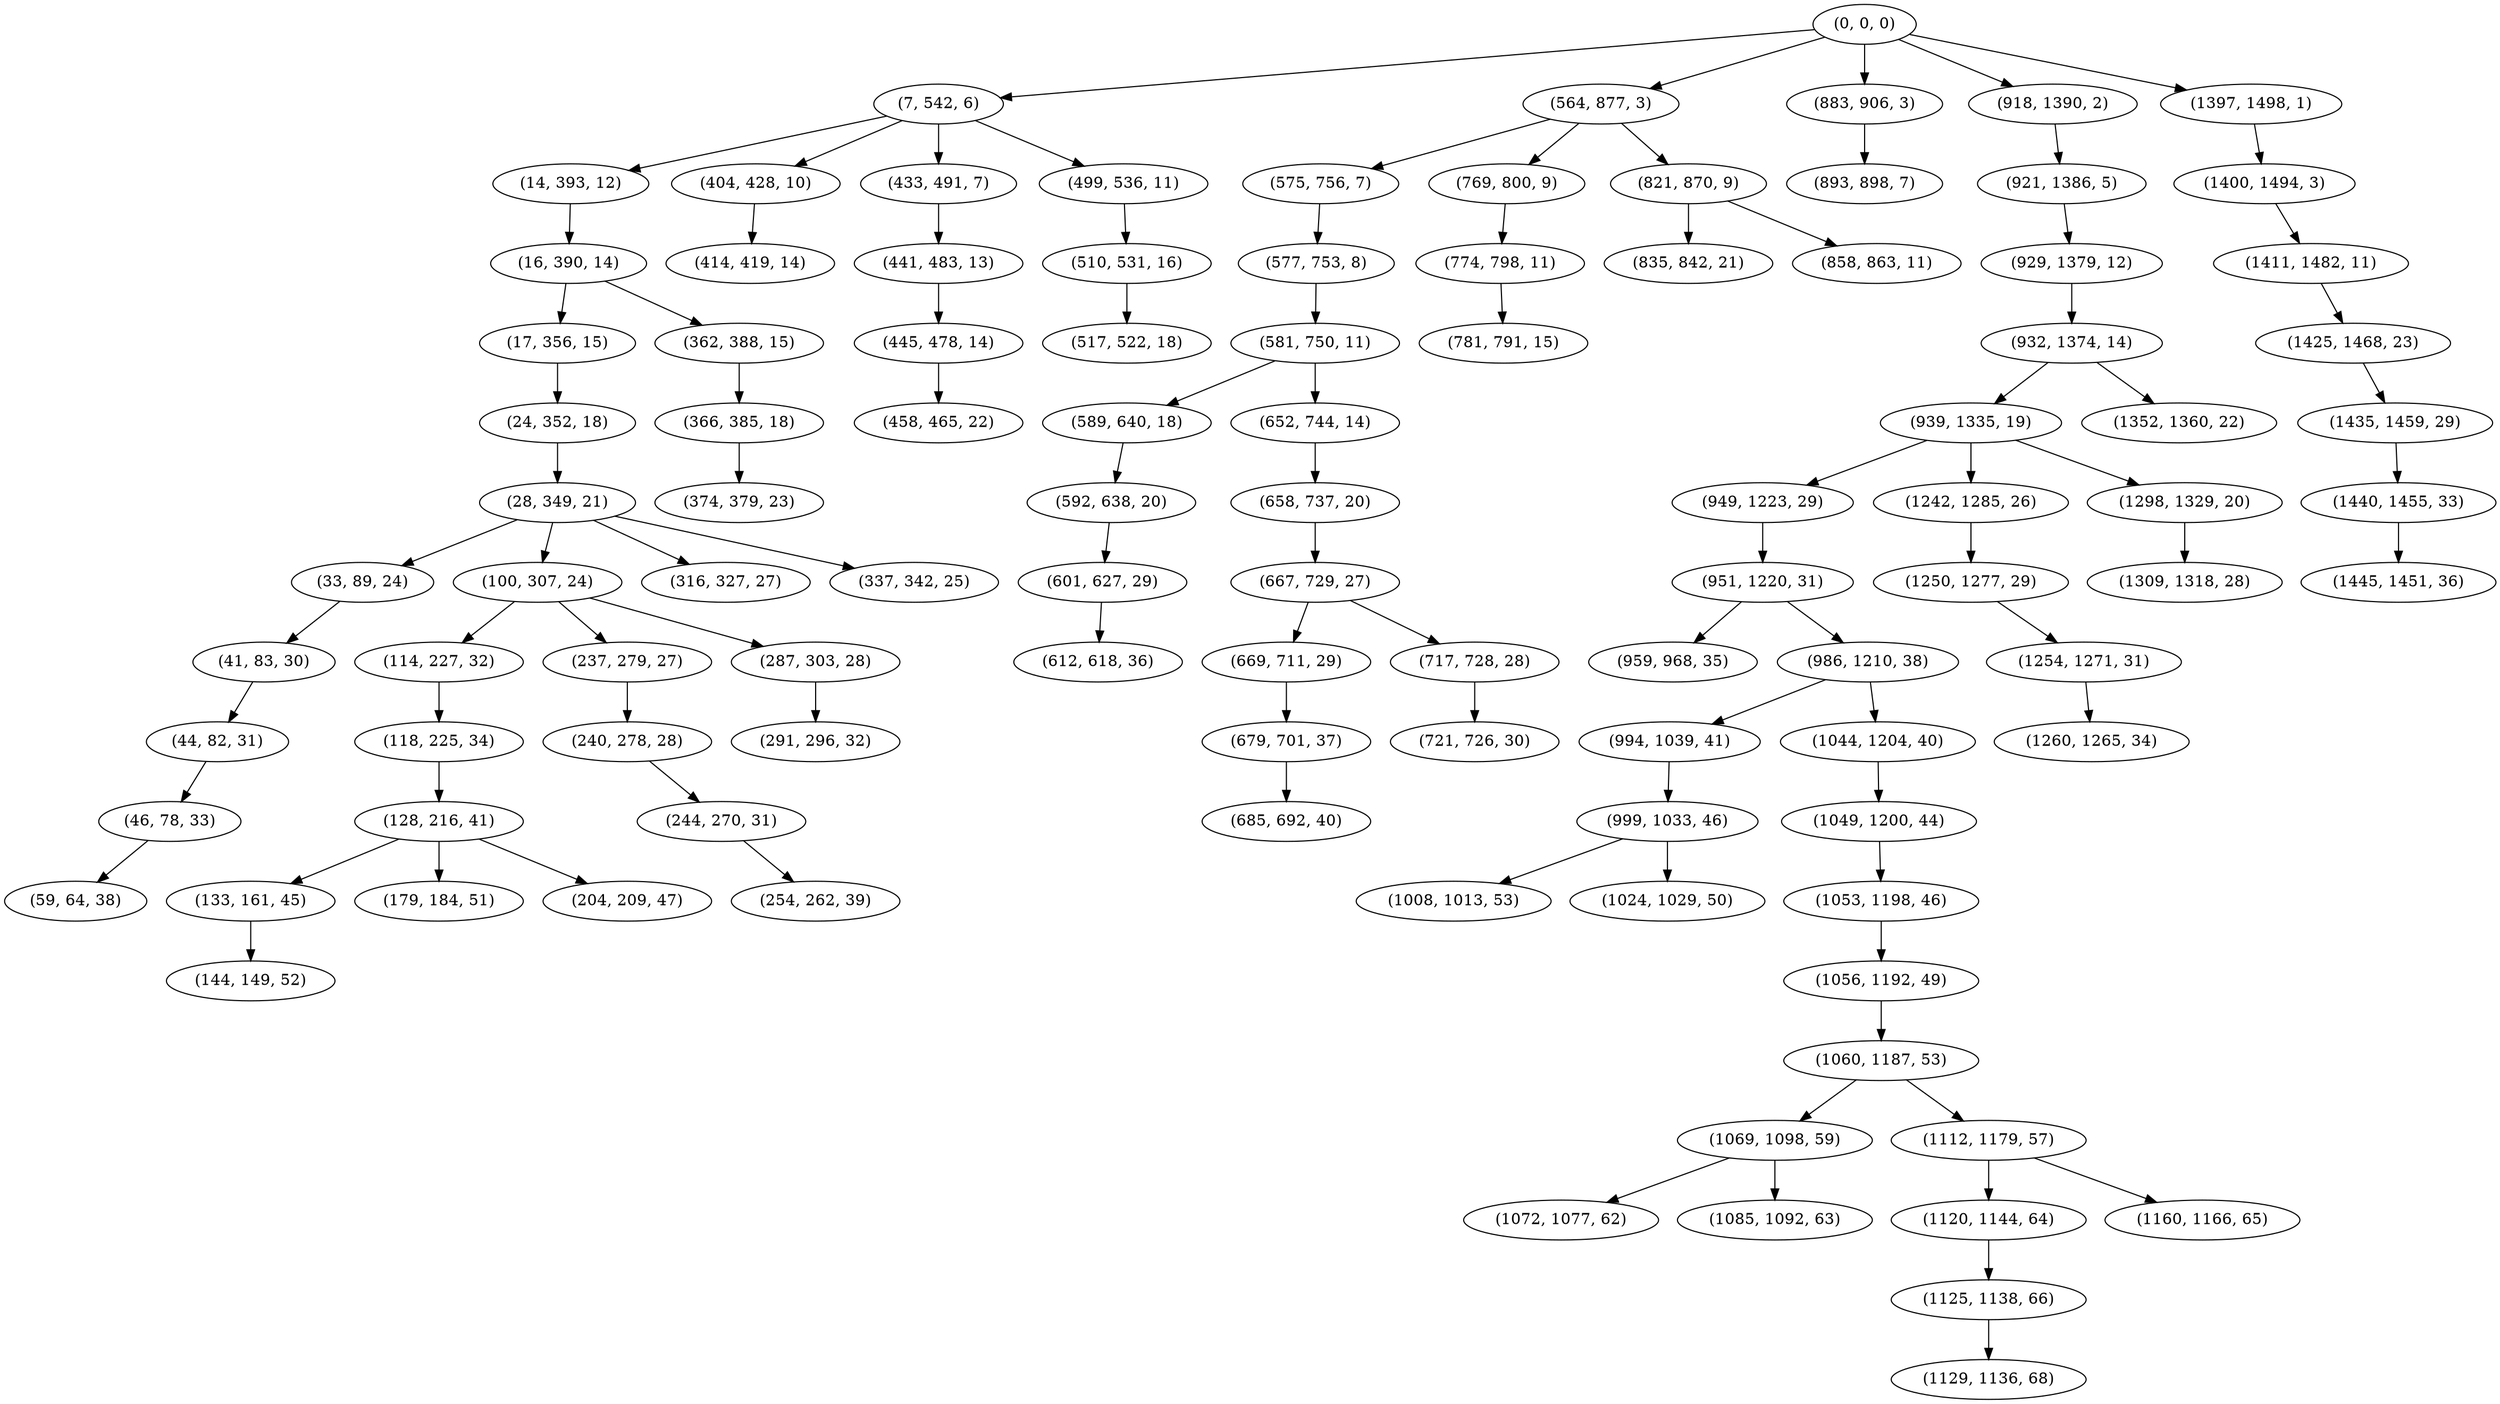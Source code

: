digraph tree {
    "(0, 0, 0)";
    "(7, 542, 6)";
    "(14, 393, 12)";
    "(16, 390, 14)";
    "(17, 356, 15)";
    "(24, 352, 18)";
    "(28, 349, 21)";
    "(33, 89, 24)";
    "(41, 83, 30)";
    "(44, 82, 31)";
    "(46, 78, 33)";
    "(59, 64, 38)";
    "(100, 307, 24)";
    "(114, 227, 32)";
    "(118, 225, 34)";
    "(128, 216, 41)";
    "(133, 161, 45)";
    "(144, 149, 52)";
    "(179, 184, 51)";
    "(204, 209, 47)";
    "(237, 279, 27)";
    "(240, 278, 28)";
    "(244, 270, 31)";
    "(254, 262, 39)";
    "(287, 303, 28)";
    "(291, 296, 32)";
    "(316, 327, 27)";
    "(337, 342, 25)";
    "(362, 388, 15)";
    "(366, 385, 18)";
    "(374, 379, 23)";
    "(404, 428, 10)";
    "(414, 419, 14)";
    "(433, 491, 7)";
    "(441, 483, 13)";
    "(445, 478, 14)";
    "(458, 465, 22)";
    "(499, 536, 11)";
    "(510, 531, 16)";
    "(517, 522, 18)";
    "(564, 877, 3)";
    "(575, 756, 7)";
    "(577, 753, 8)";
    "(581, 750, 11)";
    "(589, 640, 18)";
    "(592, 638, 20)";
    "(601, 627, 29)";
    "(612, 618, 36)";
    "(652, 744, 14)";
    "(658, 737, 20)";
    "(667, 729, 27)";
    "(669, 711, 29)";
    "(679, 701, 37)";
    "(685, 692, 40)";
    "(717, 728, 28)";
    "(721, 726, 30)";
    "(769, 800, 9)";
    "(774, 798, 11)";
    "(781, 791, 15)";
    "(821, 870, 9)";
    "(835, 842, 21)";
    "(858, 863, 11)";
    "(883, 906, 3)";
    "(893, 898, 7)";
    "(918, 1390, 2)";
    "(921, 1386, 5)";
    "(929, 1379, 12)";
    "(932, 1374, 14)";
    "(939, 1335, 19)";
    "(949, 1223, 29)";
    "(951, 1220, 31)";
    "(959, 968, 35)";
    "(986, 1210, 38)";
    "(994, 1039, 41)";
    "(999, 1033, 46)";
    "(1008, 1013, 53)";
    "(1024, 1029, 50)";
    "(1044, 1204, 40)";
    "(1049, 1200, 44)";
    "(1053, 1198, 46)";
    "(1056, 1192, 49)";
    "(1060, 1187, 53)";
    "(1069, 1098, 59)";
    "(1072, 1077, 62)";
    "(1085, 1092, 63)";
    "(1112, 1179, 57)";
    "(1120, 1144, 64)";
    "(1125, 1138, 66)";
    "(1129, 1136, 68)";
    "(1160, 1166, 65)";
    "(1242, 1285, 26)";
    "(1250, 1277, 29)";
    "(1254, 1271, 31)";
    "(1260, 1265, 34)";
    "(1298, 1329, 20)";
    "(1309, 1318, 28)";
    "(1352, 1360, 22)";
    "(1397, 1498, 1)";
    "(1400, 1494, 3)";
    "(1411, 1482, 11)";
    "(1425, 1468, 23)";
    "(1435, 1459, 29)";
    "(1440, 1455, 33)";
    "(1445, 1451, 36)";
    "(0, 0, 0)" -> "(7, 542, 6)";
    "(0, 0, 0)" -> "(564, 877, 3)";
    "(0, 0, 0)" -> "(883, 906, 3)";
    "(0, 0, 0)" -> "(918, 1390, 2)";
    "(0, 0, 0)" -> "(1397, 1498, 1)";
    "(7, 542, 6)" -> "(14, 393, 12)";
    "(7, 542, 6)" -> "(404, 428, 10)";
    "(7, 542, 6)" -> "(433, 491, 7)";
    "(7, 542, 6)" -> "(499, 536, 11)";
    "(14, 393, 12)" -> "(16, 390, 14)";
    "(16, 390, 14)" -> "(17, 356, 15)";
    "(16, 390, 14)" -> "(362, 388, 15)";
    "(17, 356, 15)" -> "(24, 352, 18)";
    "(24, 352, 18)" -> "(28, 349, 21)";
    "(28, 349, 21)" -> "(33, 89, 24)";
    "(28, 349, 21)" -> "(100, 307, 24)";
    "(28, 349, 21)" -> "(316, 327, 27)";
    "(28, 349, 21)" -> "(337, 342, 25)";
    "(33, 89, 24)" -> "(41, 83, 30)";
    "(41, 83, 30)" -> "(44, 82, 31)";
    "(44, 82, 31)" -> "(46, 78, 33)";
    "(46, 78, 33)" -> "(59, 64, 38)";
    "(100, 307, 24)" -> "(114, 227, 32)";
    "(100, 307, 24)" -> "(237, 279, 27)";
    "(100, 307, 24)" -> "(287, 303, 28)";
    "(114, 227, 32)" -> "(118, 225, 34)";
    "(118, 225, 34)" -> "(128, 216, 41)";
    "(128, 216, 41)" -> "(133, 161, 45)";
    "(128, 216, 41)" -> "(179, 184, 51)";
    "(128, 216, 41)" -> "(204, 209, 47)";
    "(133, 161, 45)" -> "(144, 149, 52)";
    "(237, 279, 27)" -> "(240, 278, 28)";
    "(240, 278, 28)" -> "(244, 270, 31)";
    "(244, 270, 31)" -> "(254, 262, 39)";
    "(287, 303, 28)" -> "(291, 296, 32)";
    "(362, 388, 15)" -> "(366, 385, 18)";
    "(366, 385, 18)" -> "(374, 379, 23)";
    "(404, 428, 10)" -> "(414, 419, 14)";
    "(433, 491, 7)" -> "(441, 483, 13)";
    "(441, 483, 13)" -> "(445, 478, 14)";
    "(445, 478, 14)" -> "(458, 465, 22)";
    "(499, 536, 11)" -> "(510, 531, 16)";
    "(510, 531, 16)" -> "(517, 522, 18)";
    "(564, 877, 3)" -> "(575, 756, 7)";
    "(564, 877, 3)" -> "(769, 800, 9)";
    "(564, 877, 3)" -> "(821, 870, 9)";
    "(575, 756, 7)" -> "(577, 753, 8)";
    "(577, 753, 8)" -> "(581, 750, 11)";
    "(581, 750, 11)" -> "(589, 640, 18)";
    "(581, 750, 11)" -> "(652, 744, 14)";
    "(589, 640, 18)" -> "(592, 638, 20)";
    "(592, 638, 20)" -> "(601, 627, 29)";
    "(601, 627, 29)" -> "(612, 618, 36)";
    "(652, 744, 14)" -> "(658, 737, 20)";
    "(658, 737, 20)" -> "(667, 729, 27)";
    "(667, 729, 27)" -> "(669, 711, 29)";
    "(667, 729, 27)" -> "(717, 728, 28)";
    "(669, 711, 29)" -> "(679, 701, 37)";
    "(679, 701, 37)" -> "(685, 692, 40)";
    "(717, 728, 28)" -> "(721, 726, 30)";
    "(769, 800, 9)" -> "(774, 798, 11)";
    "(774, 798, 11)" -> "(781, 791, 15)";
    "(821, 870, 9)" -> "(835, 842, 21)";
    "(821, 870, 9)" -> "(858, 863, 11)";
    "(883, 906, 3)" -> "(893, 898, 7)";
    "(918, 1390, 2)" -> "(921, 1386, 5)";
    "(921, 1386, 5)" -> "(929, 1379, 12)";
    "(929, 1379, 12)" -> "(932, 1374, 14)";
    "(932, 1374, 14)" -> "(939, 1335, 19)";
    "(932, 1374, 14)" -> "(1352, 1360, 22)";
    "(939, 1335, 19)" -> "(949, 1223, 29)";
    "(939, 1335, 19)" -> "(1242, 1285, 26)";
    "(939, 1335, 19)" -> "(1298, 1329, 20)";
    "(949, 1223, 29)" -> "(951, 1220, 31)";
    "(951, 1220, 31)" -> "(959, 968, 35)";
    "(951, 1220, 31)" -> "(986, 1210, 38)";
    "(986, 1210, 38)" -> "(994, 1039, 41)";
    "(986, 1210, 38)" -> "(1044, 1204, 40)";
    "(994, 1039, 41)" -> "(999, 1033, 46)";
    "(999, 1033, 46)" -> "(1008, 1013, 53)";
    "(999, 1033, 46)" -> "(1024, 1029, 50)";
    "(1044, 1204, 40)" -> "(1049, 1200, 44)";
    "(1049, 1200, 44)" -> "(1053, 1198, 46)";
    "(1053, 1198, 46)" -> "(1056, 1192, 49)";
    "(1056, 1192, 49)" -> "(1060, 1187, 53)";
    "(1060, 1187, 53)" -> "(1069, 1098, 59)";
    "(1060, 1187, 53)" -> "(1112, 1179, 57)";
    "(1069, 1098, 59)" -> "(1072, 1077, 62)";
    "(1069, 1098, 59)" -> "(1085, 1092, 63)";
    "(1112, 1179, 57)" -> "(1120, 1144, 64)";
    "(1112, 1179, 57)" -> "(1160, 1166, 65)";
    "(1120, 1144, 64)" -> "(1125, 1138, 66)";
    "(1125, 1138, 66)" -> "(1129, 1136, 68)";
    "(1242, 1285, 26)" -> "(1250, 1277, 29)";
    "(1250, 1277, 29)" -> "(1254, 1271, 31)";
    "(1254, 1271, 31)" -> "(1260, 1265, 34)";
    "(1298, 1329, 20)" -> "(1309, 1318, 28)";
    "(1397, 1498, 1)" -> "(1400, 1494, 3)";
    "(1400, 1494, 3)" -> "(1411, 1482, 11)";
    "(1411, 1482, 11)" -> "(1425, 1468, 23)";
    "(1425, 1468, 23)" -> "(1435, 1459, 29)";
    "(1435, 1459, 29)" -> "(1440, 1455, 33)";
    "(1440, 1455, 33)" -> "(1445, 1451, 36)";
}
